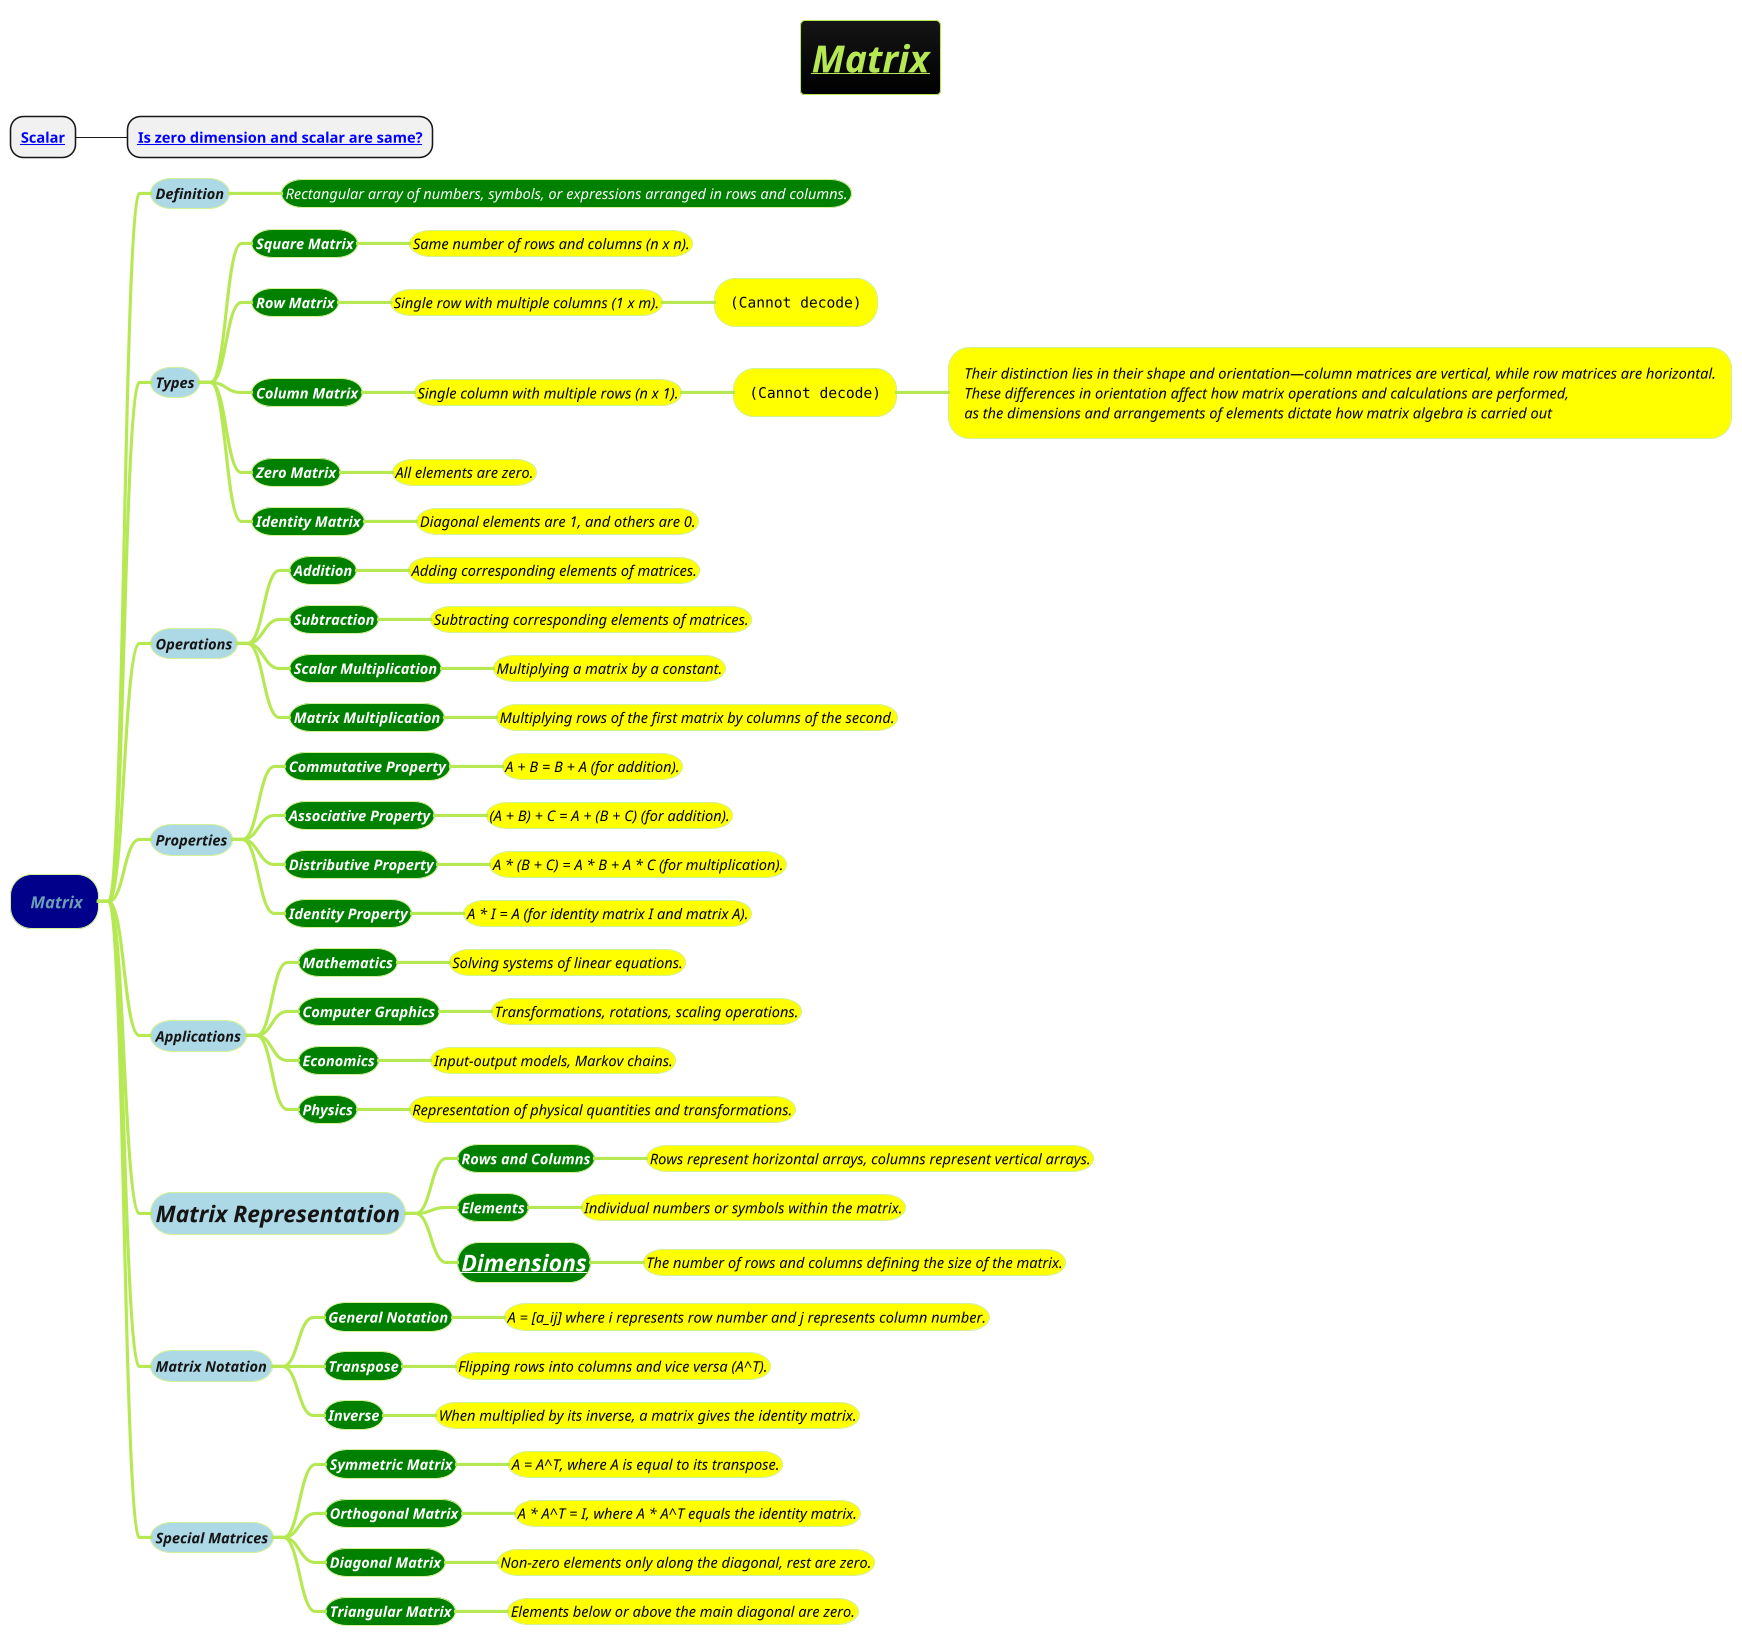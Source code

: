 @startmindmap
title =<i><b><u>Matrix
* <b>[[Scalar.puml Scalar]]
** <b>[[Scalar.puml Is zero dimension and scalar are same?]]
!theme hacker
*[#darkblue] <i> Matrix
**[#lightblue] <i><color #blac><size:14>Definition
***[#green] <i><color #white><size:14>Rectangular array of numbers, symbols, or expressions arranged in rows and columns.
**[#lightblue] <i><color #blac><size:14>Types
***[#green] <b><i><color #white><size:14>Square Matrix
****[#yellow] <i><color #black><size:14>Same number of rows and columns (n x n).
***[#green] <b><i><color #white><size:14>Row Matrix
****[#yellow] <i><color #black><size:14>Single row with multiple columns (1 x m).
*****[#yellow] <i><color #black><size:14><img:images/img_1.png>
***[#green] <b><i><color #white><size:14>Column Matrix
****[#yellow] <i><color #black><size:14>Single column with multiple rows (n x 1).
*****[#yellow] <i><color #black><size:14><img:images/img.png>
******[#yellow]:<i><color #black><size:14>Their distinction lies in their shape and orientation—column matrices are vertical, while row matrices are horizontal.
<i><color #black><size:14>These differences in orientation affect how matrix operations and calculations are performed,
<i><color #black><size:14>as the dimensions and arrangements of elements dictate how matrix algebra is carried out;

***[#green] <b><i><color #white><size:14>Zero Matrix
****[#yellow] <i><color #black><size:14>All elements are zero.
***[#green] <b><i><color #white><size:14>Identity Matrix
****[#yellow] <i><color #black><size:14>Diagonal elements are 1, and others are 0.
**[#lightblue] <i><color #blac><size:14>Operations
***[#green] <b><i><color #white><size:14>Addition
****[#yellow] <i><color #black><size:14>Adding corresponding elements of matrices.
***[#green] <b><i><color #white><size:14>Subtraction
****[#yellow] <i><color #black><size:14>Subtracting corresponding elements of matrices.
***[#green] <b><i><color #white><size:14>Scalar Multiplication
****[#yellow] <i><color #black><size:14>Multiplying a matrix by a constant.
***[#green] <b><i><color #white><size:14>Matrix Multiplication
****[#yellow] <i><color #black><size:14>Multiplying rows of the first matrix by columns of the second.
**[#lightblue] <i><color #blac><size:14>Properties
***[#green] <b><i><color #white><size:14>Commutative Property
****[#yellow] <i><color #black><size:14>A + B = B + A (for addition).
***[#green] <b><i><color #white><size:14>Associative Property
****[#yellow] <i><color #black><size:14>(A + B) + C = A + (B + C) (for addition).
***[#green] <b><i><color #white><size:14>Distributive Property
****[#yellow] <i><color #black><size:14>A * (B + C) = A * B + A * C (for multiplication).
***[#green] <b><i><color #white><size:14>Identity Property
****[#yellow] <i><color #black><size:14>A * I = A (for identity matrix I and matrix A).
**[#lightblue] <i><color #blac><size:14>Applications
***[#green] <b><i><color #white><size:14>Mathematics
****[#yellow] <i><color #black><size:14>Solving systems of linear equations.
***[#green] <b><i><color #white><size:14>Computer Graphics
****[#yellow] <i><color #black><size:14>Transformations, rotations, scaling operations.
***[#green] <b><i><color #white><size:14>Economics
****[#yellow] <i><color #black><size:14>Input-output models, Markov chains.
***[#green] <b><i><color #white><size:14>Physics
****[#yellow] <i><color #black><size:14>Representation of physical quantities and transformations.
**[#lightblue] <i><color #blac><size:22>Matrix Representation
***[#green] <b><i><color #white><size:14>Rows and Columns
****[#yellow] <i><color #black><size:14>Rows represent horizontal arrays, columns represent vertical arrays.
***[#green] <b><i><color #white><size:14>Elements
****[#yellow] <i><color #black><size:14>Individual numbers or symbols within the matrix.
***[#green] <b><i><color #white><size:22>[[Dimensions.puml Dimensions]]
****[#yellow] <i><color #black><size:14>The number of rows and columns defining the size of the matrix.
**[#lightblue] <i><color #blac><size:14>Matrix Notation
***[#green] <b><i><color #white><size:14>General Notation
****[#yellow] <i><color #black><size:14>A = [a_ij] where i represents row number and j represents column number.
***[#green] <b><i><color #white><size:14>Transpose
****[#yellow] <i><color #black><size:14>Flipping rows into columns and vice versa (A^T).
***[#green] <b><i><color #white><size:14>Inverse
****[#yellow] <i><color #black><size:14>When multiplied by its inverse, a matrix gives the identity matrix.
**[#lightblue] <i><color #blac><size:14>Special Matrices
***[#green] <b><i><color #white><size:14>Symmetric Matrix
****[#yellow] <i><color #black><size:14>A = A^T, where A is equal to its transpose.
***[#green] <b><i><color #white><size:14>Orthogonal Matrix
****[#yellow] <i><color #black><size:14>A * A^T = I, where A * A^T equals the identity matrix.
***[#green] <b><i><color #white><size:14>Diagonal Matrix
****[#yellow] <i><color #black><size:14>Non-zero elements only along the diagonal, rest are zero.
***[#green] <b><i><color #white><size:14>Triangular Matrix
****[#yellow] <i><color #black><size:14>Elements below or above the main diagonal are zero.

@endmindmap
